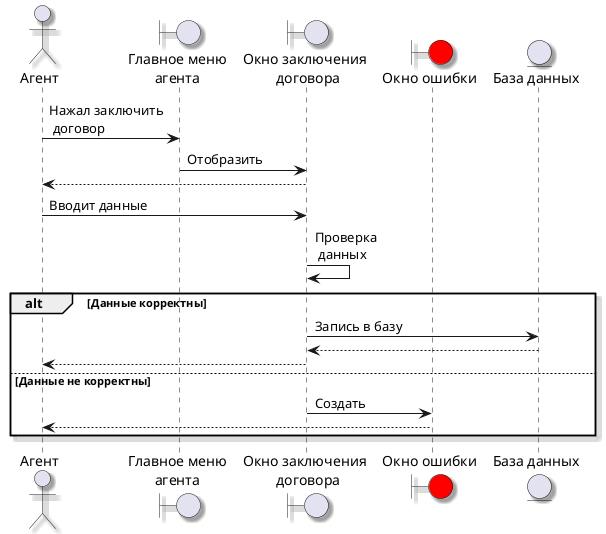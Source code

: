 @startuml
skinparam Shadowing true
actor "Агент" as agent
boundary "Главное меню\nагента" as mainMenuAg
boundary "Окно заключения\n  договора" as contractWindow 
boundary "Окно ошибки" as errorWindow #Red

entity "База данных" as fs

agent -> mainMenuAg:Нажал заключить\n договор
mainMenuAg -> contractWindow:Отобразить
contractWindow --> agent
agent -> contractWindow : Вводит данные
contractWindow -> contractWindow : Проверка\n данных

alt Данные корректны
    contractWindow -> fs : Запись в базу
    fs --> contractWindow
    contractWindow --> agent
else Данные не корректны
    contractWindow -> errorWindow : Создать
    errorWindow --> agent
end

@enduml